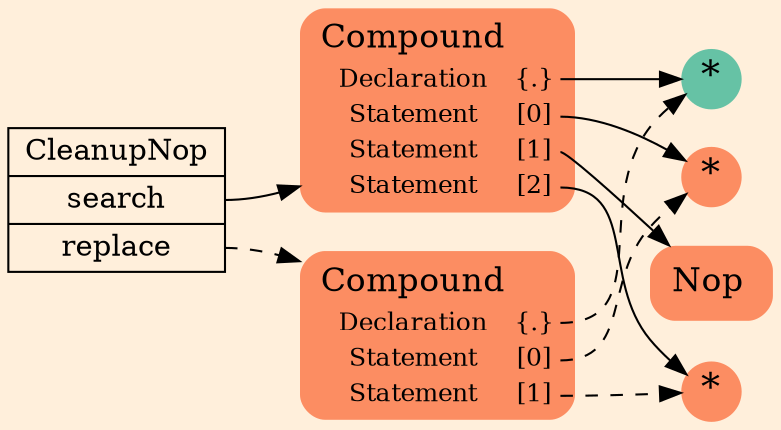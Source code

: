 digraph Inferno {
graph [
    rankdir = "LR"
    bgcolor = antiquewhite1
    color = black
    fontcolor = black
];
node [
];
// -------------------- transformation figure --------------------
"CR#P50-0" [
    shape = "record"
    fillcolor = antiquewhite1
    label = "<fixed> CleanupNop | <port0> search | <port1> replace"
    style = "filled"
    fontsize = "14"
    color = black
    fontcolor = black
];

"#B-2-864" [
    shape = "plaintext"
    fillcolor = "/set28/2"
    label = <<TABLE BORDER="0" CELLBORDER="0" CELLSPACING="0">
     <TR><TD><FONT POINT-SIZE="16.0">Compound</FONT></TD><TD></TD></TR>
     <TR><TD>Declaration</TD><TD PORT="port0">{.}</TD></TR>
     <TR><TD>Statement</TD><TD PORT="port1">[0]</TD></TR>
     <TR><TD>Statement</TD><TD PORT="port2">[1]</TD></TR>
     <TR><TD>Statement</TD><TD PORT="port3">[2]</TD></TR>
    </TABLE>>
    style = "rounded,filled"
    fontsize = "12"
];

"#B-2-867" [
    shape = "circle"
    fillcolor = "/set28/1"
    label = <*>
    style = "filled"
    fontsize = "18"
    penwidth = 0.0
    fixedsize = true
    width = 0.4
    height = 0.4
];

"#B-2-868" [
    shape = "circle"
    fillcolor = "/set28/2"
    label = <*>
    style = "filled"
    fontsize = "18"
    penwidth = 0.0
    fixedsize = true
    width = 0.4
    height = 0.4
];

"#B-2-866" [
    shape = "plaintext"
    fillcolor = "/set28/2"
    label = <<TABLE BORDER="0" CELLBORDER="0" CELLSPACING="0">
     <TR><TD><FONT POINT-SIZE="16.0">Nop</FONT></TD><TD></TD></TR>
    </TABLE>>
    style = "rounded,filled"
    fontsize = "12"
];

"#B-2-869" [
    shape = "circle"
    fillcolor = "/set28/2"
    label = <*>
    style = "filled"
    fontsize = "18"
    penwidth = 0.0
    fixedsize = true
    width = 0.4
    height = 0.4
];

"#B-2-865" [
    shape = "plaintext"
    fillcolor = "/set28/2"
    label = <<TABLE BORDER="0" CELLBORDER="0" CELLSPACING="0">
     <TR><TD><FONT POINT-SIZE="16.0">Compound</FONT></TD><TD></TD></TR>
     <TR><TD>Declaration</TD><TD PORT="port0">{.}</TD></TR>
     <TR><TD>Statement</TD><TD PORT="port1">[0]</TD></TR>
     <TR><TD>Statement</TD><TD PORT="port2">[1]</TD></TR>
    </TABLE>>
    style = "rounded,filled"
    fontsize = "12"
];



// -------------------- links --------------------
// links for block CR#P50-0
"CR#P50-0":port0 -> "#B-2-864" [
    style="solid"
    color = black
    fontcolor = black
];

"CR#P50-0":port1 -> "#B-2-865" [
    style="dashed"
    color = black
    fontcolor = black
];

// links for block #B-2-864
"#B-2-864":port0 -> "#B-2-867" [
    style="solid"
    color = black
    fontcolor = black
];

"#B-2-864":port1 -> "#B-2-868" [
    style="solid"
    color = black
    fontcolor = black
];

"#B-2-864":port2 -> "#B-2-866" [
    style="solid"
    color = black
    fontcolor = black
];

"#B-2-864":port3 -> "#B-2-869" [
    style="solid"
    color = black
    fontcolor = black
];

// links for block #B-2-867
// links for block #B-2-868
// links for block #B-2-866
// links for block #B-2-869
// links for block #B-2-865
"#B-2-865":port0 -> "#B-2-867" [
    style="dashed"
    color = black
    fontcolor = black
];

"#B-2-865":port1 -> "#B-2-868" [
    style="dashed"
    color = black
    fontcolor = black
];

"#B-2-865":port2 -> "#B-2-869" [
    style="dashed"
    color = black
    fontcolor = black
];

}
